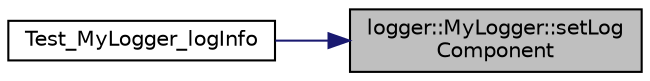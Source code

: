 digraph "logger::MyLogger::setLogComponent"
{
 // LATEX_PDF_SIZE
  edge [fontname="Helvetica",fontsize="10",labelfontname="Helvetica",labelfontsize="10"];
  node [fontname="Helvetica",fontsize="10",shape=record];
  rankdir="RL";
  Node1 [label="logger::MyLogger::setLog\lComponent",height=0.2,width=0.4,color="black", fillcolor="grey75", style="filled", fontcolor="black",tooltip=" "];
  Node1 -> Node2 [dir="back",color="midnightblue",fontsize="10",style="solid",fontname="Helvetica"];
  Node2 [label="Test_MyLogger_logInfo",height=0.2,width=0.4,color="black", fillcolor="white", style="filled",URL="$_test_logger_8h.html#aceaa280bcc4075cacb84a269533328f1",tooltip=" "];
}
